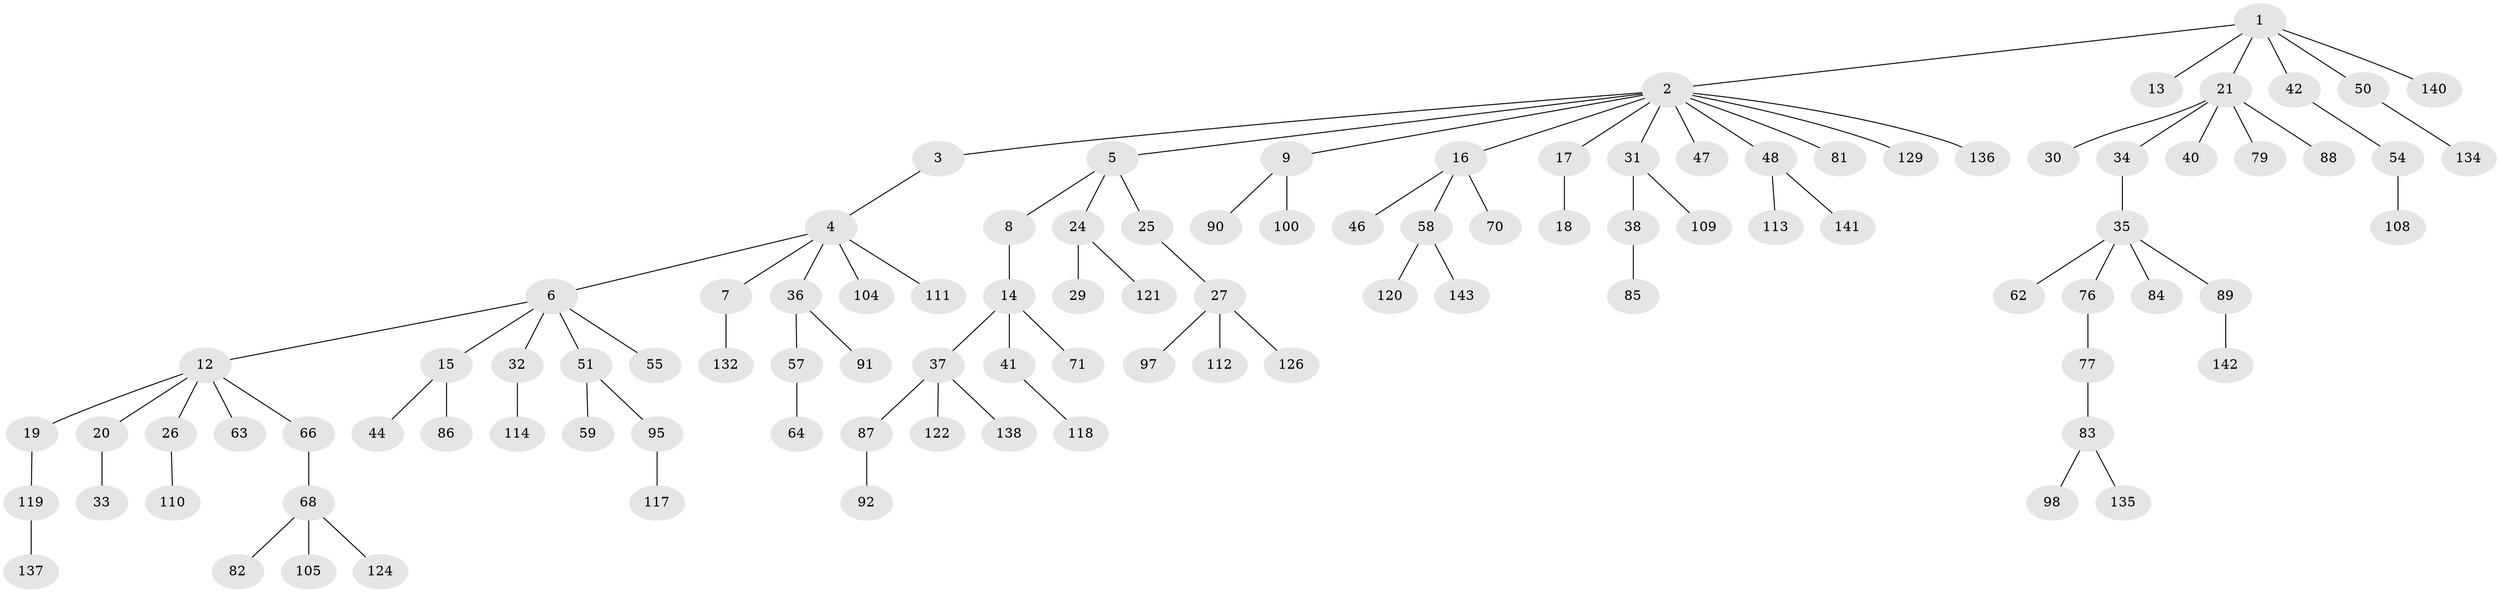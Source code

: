 // original degree distribution, {6: 0.020689655172413793, 10: 0.006896551724137931, 3: 0.13793103448275862, 5: 0.013793103448275862, 4: 0.05517241379310345, 2: 0.2413793103448276, 7: 0.013793103448275862, 1: 0.5103448275862069}
// Generated by graph-tools (version 1.1) at 2025/11/02/27/25 16:11:28]
// undirected, 101 vertices, 100 edges
graph export_dot {
graph [start="1"]
  node [color=gray90,style=filled];
  1 [super="+11"];
  2 [super="+28"];
  3 [super="+78"];
  4 [super="+23"];
  5;
  6 [super="+10"];
  7 [super="+56"];
  8 [super="+67"];
  9 [super="+49"];
  12 [super="+144"];
  13;
  14;
  15;
  16 [super="+22"];
  17 [super="+43"];
  18 [super="+116"];
  19;
  20;
  21 [super="+145"];
  24;
  25 [super="+123"];
  26 [super="+73"];
  27 [super="+52"];
  29;
  30;
  31 [super="+45"];
  32 [super="+127"];
  33 [super="+107"];
  34 [super="+61"];
  35 [super="+102"];
  36 [super="+69"];
  37 [super="+103"];
  38 [super="+39"];
  40 [super="+94"];
  41 [super="+99"];
  42;
  44 [super="+101"];
  46;
  47 [super="+93"];
  48 [super="+60"];
  50 [super="+53"];
  51 [super="+65"];
  54 [super="+106"];
  55;
  57 [super="+125"];
  58 [super="+75"];
  59 [super="+80"];
  62 [super="+139"];
  63 [super="+72"];
  64;
  66;
  68 [super="+74"];
  70;
  71;
  76;
  77;
  79;
  81;
  82 [super="+130"];
  83 [super="+96"];
  84 [super="+115"];
  85;
  86;
  87;
  88;
  89;
  90;
  91 [super="+133"];
  92;
  95;
  97;
  98;
  100;
  104;
  105 [super="+128"];
  108;
  109;
  110 [super="+131"];
  111;
  112;
  113;
  114;
  117;
  118;
  119;
  120;
  121;
  122;
  124;
  126;
  129;
  132;
  134;
  135;
  136;
  137;
  138;
  140;
  141;
  142;
  143;
  1 -- 2;
  1 -- 13;
  1 -- 21;
  1 -- 42;
  1 -- 50;
  1 -- 140;
  2 -- 3;
  2 -- 5;
  2 -- 9;
  2 -- 16;
  2 -- 17;
  2 -- 48;
  2 -- 81;
  2 -- 129;
  2 -- 136;
  2 -- 31;
  2 -- 47;
  3 -- 4;
  4 -- 6;
  4 -- 7;
  4 -- 36;
  4 -- 104;
  4 -- 111;
  5 -- 8;
  5 -- 24;
  5 -- 25;
  6 -- 12;
  6 -- 32;
  6 -- 51;
  6 -- 55;
  6 -- 15;
  7 -- 132;
  8 -- 14;
  9 -- 90;
  9 -- 100;
  12 -- 19;
  12 -- 20;
  12 -- 26;
  12 -- 63;
  12 -- 66;
  14 -- 37;
  14 -- 41;
  14 -- 71;
  15 -- 44;
  15 -- 86;
  16 -- 46;
  16 -- 58;
  16 -- 70;
  17 -- 18;
  19 -- 119;
  20 -- 33;
  21 -- 30;
  21 -- 34;
  21 -- 40;
  21 -- 79;
  21 -- 88;
  24 -- 29;
  24 -- 121;
  25 -- 27;
  26 -- 110;
  27 -- 97;
  27 -- 126;
  27 -- 112;
  31 -- 38;
  31 -- 109;
  32 -- 114;
  34 -- 35;
  35 -- 62;
  35 -- 76;
  35 -- 84;
  35 -- 89;
  36 -- 57;
  36 -- 91;
  37 -- 87;
  37 -- 138;
  37 -- 122;
  38 -- 85;
  41 -- 118;
  42 -- 54;
  48 -- 113;
  48 -- 141;
  50 -- 134;
  51 -- 59;
  51 -- 95;
  54 -- 108;
  57 -- 64;
  58 -- 143;
  58 -- 120;
  66 -- 68;
  68 -- 82;
  68 -- 105;
  68 -- 124;
  76 -- 77;
  77 -- 83;
  83 -- 98;
  83 -- 135;
  87 -- 92;
  89 -- 142;
  95 -- 117;
  119 -- 137;
}
